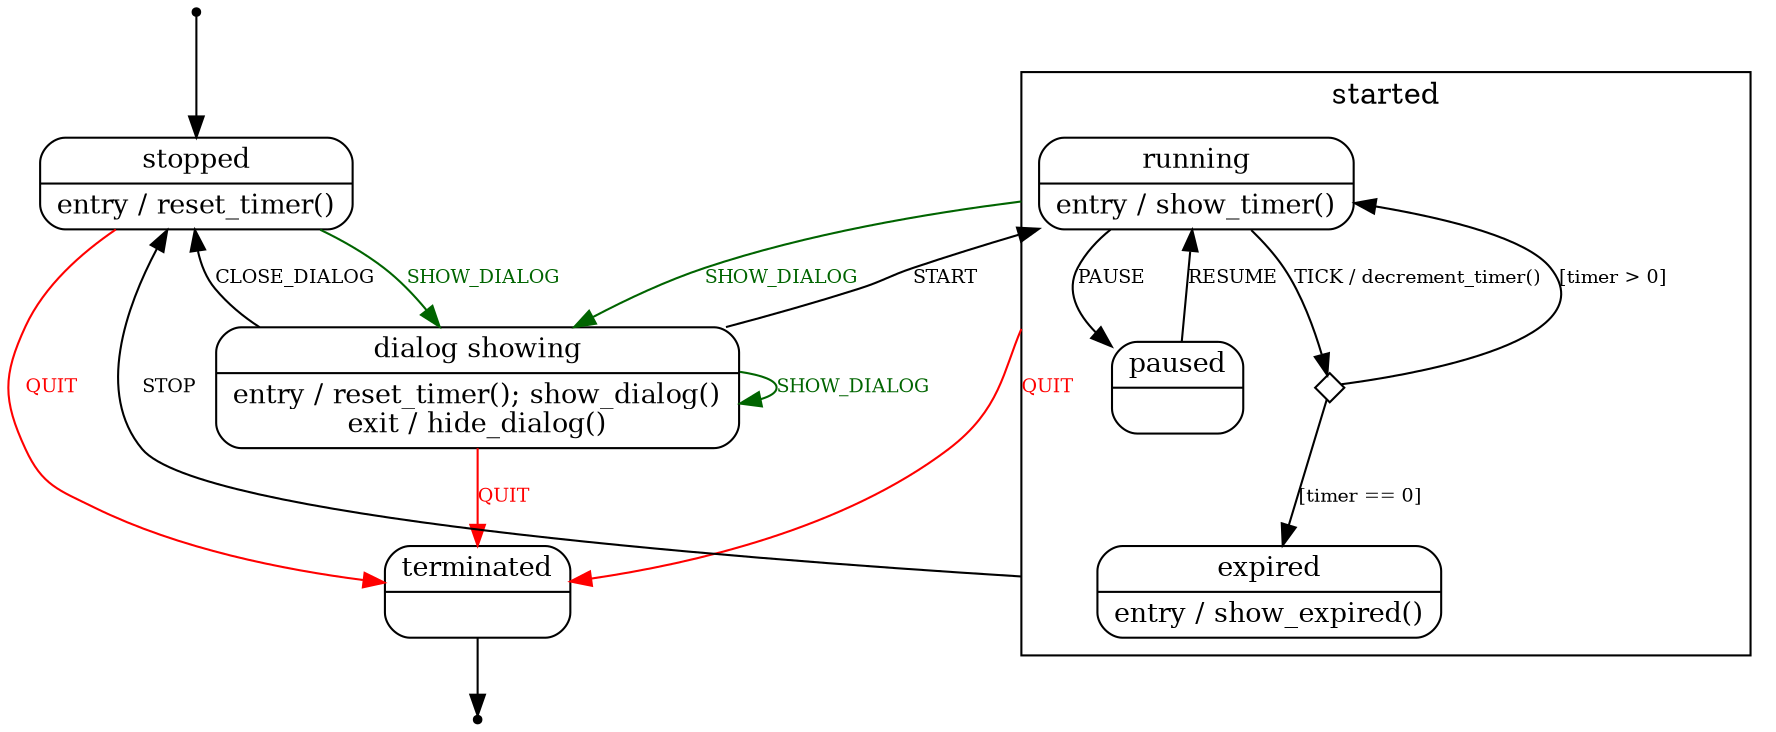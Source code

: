 # State machine diagram for Menubar Countdown
#
# To generate PNG from this file:
#
#     dot -T png -o states.png states.gv
#
# `dot` is part of Graphviz <https://www.graphviz.org>

strict digraph States {
    graph [
        forcelabels=true;
        compound=true;
    ]

    node [
        shape=Mrecord;
        fontsize=13;
        label="{ \N | }";
    ]

    edge [
        fontsize=9;
    ]

    init [
        shape=point
    ]

    stopped [
        label="{ \N | entry / reset_timer() }"
    ]

    dialog [
        label="{ dialog showing | entry / reset_timer(); show_dialog()\nexit / hide_dialog() }"
    ]

    subgraph cluster_started {
        label="started";

        running [
            label="{ \N | entry / show_timer() }"
        ]
        paused [
        ]
        expired [
            label="{ \N | entry / show_expired() }"
        ]

        running    -> paused     [ label=PAUSE ]
        paused     -> running    [ label=RESUME ]

        decrement  [
            label=""
            shape=diamond
            fixedsize=true
            height=0.2
            width=0.2
        ]

        running    -> decrement  [ label="TICK / decrement_timer()" ]
        decrement  -> running    [ label="[timer > 0]" ]
        decrement  -> expired    [ label="[timer == 0]" ]
    }

    terminated [
    ]

    exit [
        shape=point
    ]

    init -> stopped

    { stopped, dialog } -> dialog [
        label=SHOW_DIALOG
        color=darkgreen
        fontcolor=darkgreen
    ]
    running -> dialog [
        label=SHOW_DIALOG;
        color=darkgreen;
        fontcolor=darkgreen;
        ltail=cluster_started;
    ]

    dialog     -> running    [ label=START ]
    dialog     -> stopped    [ label=CLOSE_DIALOG ]

    expired -> stopped [
        label=STOP
        ltail=cluster_started;
    ]

    { stopped, dialog } -> terminated [
        label=QUIT
        color=red
        fontcolor=red
    ]
    running -> terminated [
        label=QUIT;
        color=red;
        fontcolor=red;
        ltail=cluster_started;
    ]

    terminated -> exit
}
